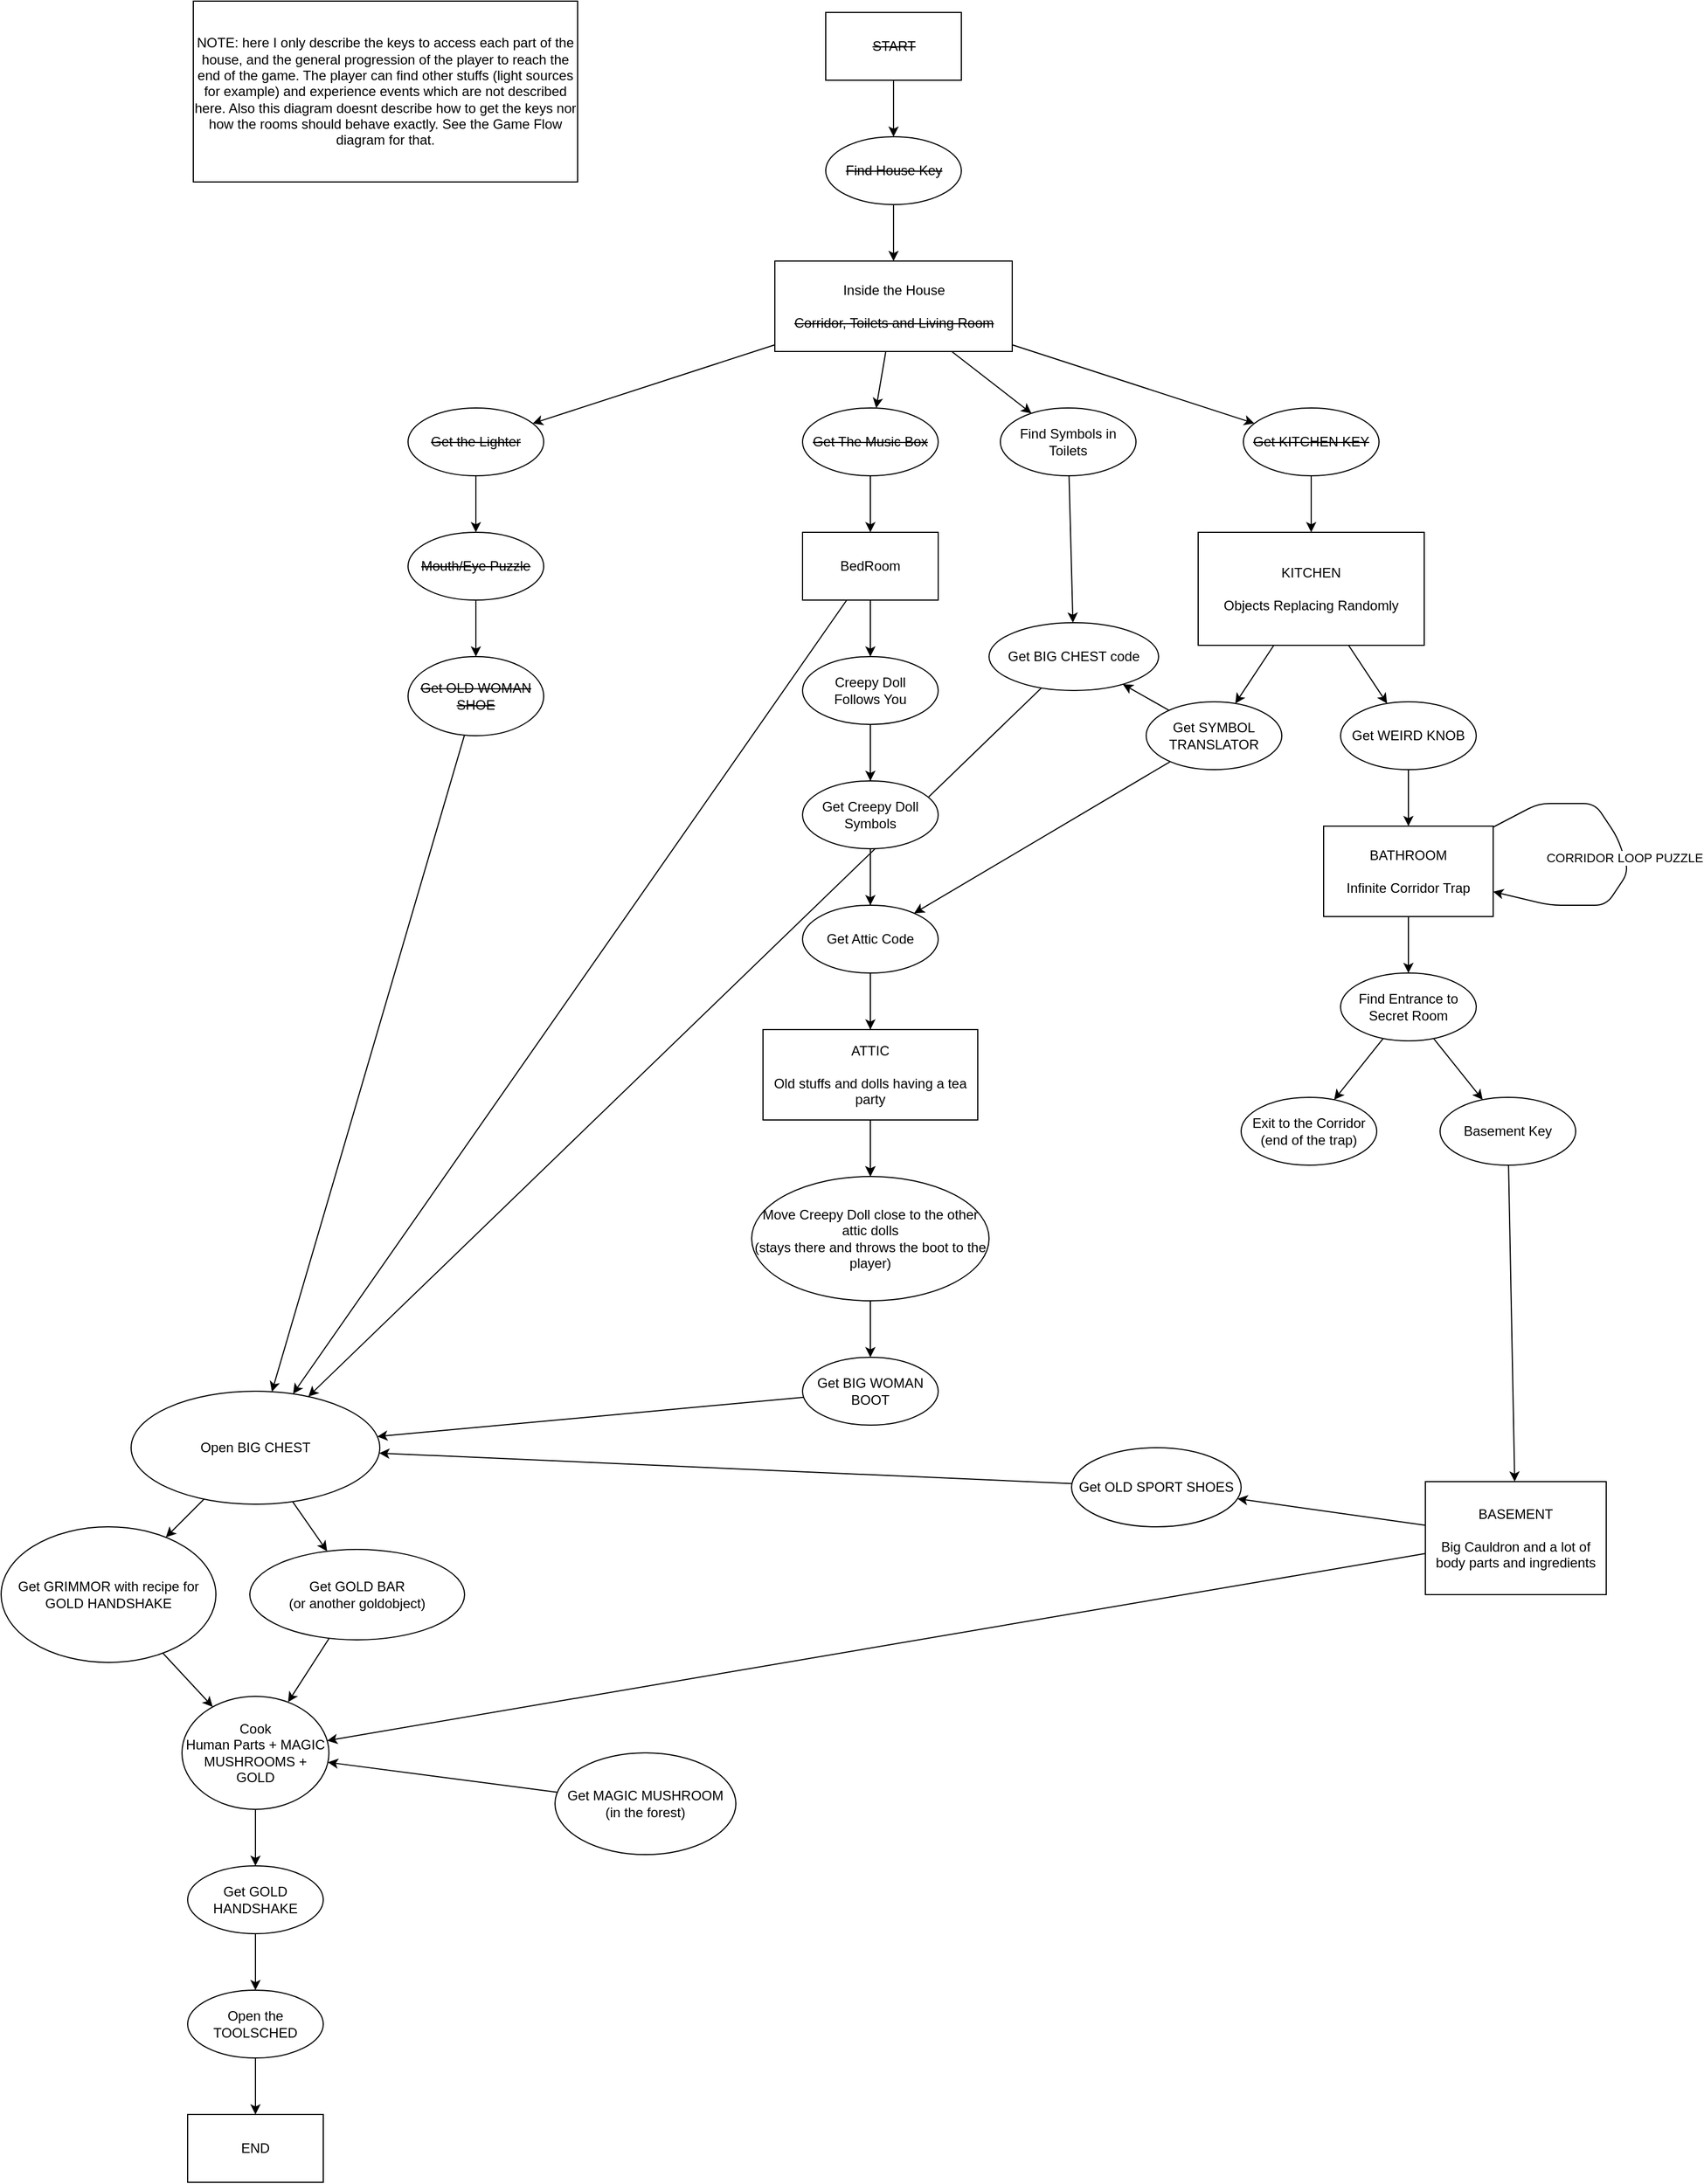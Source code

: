 <mxfile>
    <diagram id="uLco6t-F94_75e--PfTd" name="Page-1">
        <mxGraphModel dx="1827" dy="838" grid="1" gridSize="10" guides="1" tooltips="1" connect="1" arrows="1" fold="1" page="1" pageScale="1" pageWidth="850" pageHeight="1100" background="none" math="0" shadow="0">
            <root>
                <mxCell id="0"/>
                <mxCell id="1" parent="0"/>
                <mxCell id="53" value="" style="edgeStyle=none;html=1;" parent="1" source="30" target="52" edge="1">
                    <mxGeometry relative="1" as="geometry"/>
                </mxCell>
                <mxCell id="5" value="" style="edgeStyle=none;html=1;" parent="1" source="2" target="4" edge="1">
                    <mxGeometry relative="1" as="geometry"/>
                </mxCell>
                <mxCell id="2" value="&lt;strike&gt;START&lt;/strike&gt;" style="whiteSpace=wrap;html=1;" parent="1" vertex="1">
                    <mxGeometry x="849.5" y="20" width="120" height="60" as="geometry"/>
                </mxCell>
                <mxCell id="7" value="" style="edgeStyle=none;html=1;" parent="1" source="4" target="6" edge="1">
                    <mxGeometry relative="1" as="geometry"/>
                </mxCell>
                <mxCell id="4" value="&lt;strike&gt;Find House Key&lt;/strike&gt;" style="ellipse;whiteSpace=wrap;html=1;" parent="1" vertex="1">
                    <mxGeometry x="849.5" y="130" width="120" height="60" as="geometry"/>
                </mxCell>
                <mxCell id="9" value="" style="edgeStyle=none;html=1;" parent="1" source="6" target="8" edge="1">
                    <mxGeometry relative="1" as="geometry"/>
                </mxCell>
                <mxCell id="15" value="" style="edgeStyle=none;html=1;" parent="1" source="6" target="14" edge="1">
                    <mxGeometry relative="1" as="geometry"/>
                </mxCell>
                <mxCell id="19" value="" style="edgeStyle=none;html=1;" parent="1" source="6" target="18" edge="1">
                    <mxGeometry relative="1" as="geometry"/>
                </mxCell>
                <mxCell id="25" value="" style="edgeStyle=none;html=1;" parent="1" source="6" target="24" edge="1">
                    <mxGeometry relative="1" as="geometry"/>
                </mxCell>
                <mxCell id="6" value="Inside the House&lt;br&gt;&lt;br&gt;&lt;strike&gt;Corridor, Toilets and Living Room&lt;/strike&gt;" style="whiteSpace=wrap;html=1;" parent="1" vertex="1">
                    <mxGeometry x="804.5" y="240" width="210" height="80" as="geometry"/>
                </mxCell>
                <mxCell id="11" value="" style="edgeStyle=none;html=1;" parent="1" source="8" target="10" edge="1">
                    <mxGeometry relative="1" as="geometry"/>
                </mxCell>
                <mxCell id="8" value="&lt;strike&gt;Get the Lighter&lt;/strike&gt;" style="ellipse;whiteSpace=wrap;html=1;" parent="1" vertex="1">
                    <mxGeometry x="480" y="370" width="120" height="60" as="geometry"/>
                </mxCell>
                <mxCell id="13" value="" style="edgeStyle=none;html=1;" parent="1" source="10" target="12" edge="1">
                    <mxGeometry relative="1" as="geometry"/>
                </mxCell>
                <mxCell id="10" value="&lt;strike&gt;Mouth/Eye Puzzle&lt;/strike&gt;" style="ellipse;whiteSpace=wrap;html=1;" parent="1" vertex="1">
                    <mxGeometry x="480" y="480" width="120" height="60" as="geometry"/>
                </mxCell>
                <mxCell id="67" style="edgeStyle=none;html=1;" parent="1" source="12" target="52" edge="1">
                    <mxGeometry relative="1" as="geometry"/>
                </mxCell>
                <mxCell id="12" value="&lt;strike&gt;Get OLD WOMAN SHOE&lt;/strike&gt;" style="ellipse;whiteSpace=wrap;html=1;" parent="1" vertex="1">
                    <mxGeometry x="480" y="590" width="120" height="70" as="geometry"/>
                </mxCell>
                <mxCell id="17" value="" style="edgeStyle=none;html=1;" parent="1" source="14" target="16" edge="1">
                    <mxGeometry relative="1" as="geometry"/>
                </mxCell>
                <mxCell id="14" value="&lt;strike&gt;Get The Music Box&lt;/strike&gt;" style="ellipse;whiteSpace=wrap;html=1;" parent="1" vertex="1">
                    <mxGeometry x="829" y="370" width="120" height="60" as="geometry"/>
                </mxCell>
                <mxCell id="21" value="" style="edgeStyle=none;html=1;" parent="1" source="16" target="20" edge="1">
                    <mxGeometry relative="1" as="geometry"/>
                </mxCell>
                <mxCell id="86" style="edgeStyle=none;html=1;" parent="1" source="16" target="52" edge="1">
                    <mxGeometry relative="1" as="geometry"/>
                </mxCell>
                <mxCell id="16" value="BedRoom" style="whiteSpace=wrap;html=1;" parent="1" vertex="1">
                    <mxGeometry x="829" y="480" width="120" height="60" as="geometry"/>
                </mxCell>
                <mxCell id="31" value="" style="edgeStyle=none;html=1;" parent="1" source="18" target="30" edge="1">
                    <mxGeometry relative="1" as="geometry"/>
                </mxCell>
                <mxCell id="18" value="Find Symbols in Toilets" style="ellipse;whiteSpace=wrap;html=1;" parent="1" vertex="1">
                    <mxGeometry x="1004" y="370" width="120" height="60" as="geometry"/>
                </mxCell>
                <mxCell id="23" value="" style="edgeStyle=none;html=1;" parent="1" source="20" target="22" edge="1">
                    <mxGeometry relative="1" as="geometry"/>
                </mxCell>
                <mxCell id="87" style="edgeStyle=none;html=1;" parent="1" source="20" target="73" edge="1">
                    <mxGeometry relative="1" as="geometry"/>
                </mxCell>
                <mxCell id="20" value="Creepy Doll&lt;br&gt;Follows You" style="ellipse;whiteSpace=wrap;html=1;" parent="1" vertex="1">
                    <mxGeometry x="829" y="590" width="120" height="60" as="geometry"/>
                </mxCell>
                <mxCell id="36" style="edgeStyle=none;html=1;" parent="1" source="22" target="34" edge="1">
                    <mxGeometry relative="1" as="geometry"/>
                </mxCell>
                <mxCell id="22" value="Get Creepy Doll&lt;br&gt;Symbols" style="ellipse;whiteSpace=wrap;html=1;" parent="1" vertex="1">
                    <mxGeometry x="829" y="700" width="120" height="60" as="geometry"/>
                </mxCell>
                <mxCell id="27" value="" style="edgeStyle=none;html=1;" parent="1" source="24" target="26" edge="1">
                    <mxGeometry relative="1" as="geometry"/>
                </mxCell>
                <mxCell id="24" value="&lt;strike&gt;Get KITCHEN KEY&lt;/strike&gt;" style="ellipse;whiteSpace=wrap;html=1;" parent="1" vertex="1">
                    <mxGeometry x="1219" y="370" width="120" height="60" as="geometry"/>
                </mxCell>
                <mxCell id="29" value="" style="edgeStyle=none;html=1;" parent="1" source="26" target="28" edge="1">
                    <mxGeometry relative="1" as="geometry"/>
                </mxCell>
                <mxCell id="40" value="" style="edgeStyle=none;html=1;" parent="1" source="26" target="39" edge="1">
                    <mxGeometry relative="1" as="geometry"/>
                </mxCell>
                <mxCell id="26" value="KITCHEN&lt;br&gt;&lt;br&gt;Objects Replacing Randomly" style="whiteSpace=wrap;html=1;" parent="1" vertex="1">
                    <mxGeometry x="1179" y="480" width="200" height="100" as="geometry"/>
                </mxCell>
                <mxCell id="32" style="edgeStyle=none;html=1;" parent="1" source="28" target="30" edge="1">
                    <mxGeometry relative="1" as="geometry"/>
                </mxCell>
                <mxCell id="35" value="" style="edgeStyle=none;html=1;" parent="1" source="28" target="34" edge="1">
                    <mxGeometry relative="1" as="geometry"/>
                </mxCell>
                <mxCell id="28" value="Get SYMBOL TRANSLATOR" style="ellipse;whiteSpace=wrap;html=1;" parent="1" vertex="1">
                    <mxGeometry x="1133" y="630" width="120" height="60" as="geometry"/>
                </mxCell>
                <mxCell id="30" value="Get BIG CHEST code" style="ellipse;whiteSpace=wrap;html=1;" parent="1" vertex="1">
                    <mxGeometry x="994" y="560" width="150" height="60" as="geometry"/>
                </mxCell>
                <mxCell id="38" value="" style="edgeStyle=none;html=1;" parent="1" source="34" target="37" edge="1">
                    <mxGeometry relative="1" as="geometry"/>
                </mxCell>
                <mxCell id="34" value="Get Attic Code" style="ellipse;whiteSpace=wrap;html=1;" parent="1" vertex="1">
                    <mxGeometry x="829" y="810" width="120" height="60" as="geometry"/>
                </mxCell>
                <mxCell id="74" value="" style="edgeStyle=none;html=1;" parent="1" source="37" target="73" edge="1">
                    <mxGeometry relative="1" as="geometry"/>
                </mxCell>
                <mxCell id="37" value="ATTIC&lt;br&gt;&lt;br&gt;Old stuffs and dolls having a tea party" style="whiteSpace=wrap;html=1;" parent="1" vertex="1">
                    <mxGeometry x="794" y="920" width="190" height="80" as="geometry"/>
                </mxCell>
                <mxCell id="42" value="" style="edgeStyle=none;html=1;" parent="1" source="39" target="41" edge="1">
                    <mxGeometry relative="1" as="geometry"/>
                </mxCell>
                <mxCell id="39" value="Get WEIRD KNOB" style="ellipse;whiteSpace=wrap;html=1;" parent="1" vertex="1">
                    <mxGeometry x="1305" y="630" width="120" height="60" as="geometry"/>
                </mxCell>
                <mxCell id="45" value="" style="edgeStyle=none;html=1;" parent="1" source="41" target="44" edge="1">
                    <mxGeometry relative="1" as="geometry"/>
                </mxCell>
                <mxCell id="41" value="BATHROOM&lt;br&gt;&lt;br&gt;Infinite Corridor Trap" style="whiteSpace=wrap;html=1;" parent="1" vertex="1">
                    <mxGeometry x="1290" y="740" width="150" height="80" as="geometry"/>
                </mxCell>
                <mxCell id="43" value="CORRIDOR LOOP PUZZLE" style="edgeStyle=none;html=1;" parent="1" source="41" target="41" edge="1">
                    <mxGeometry relative="1" as="geometry">
                        <Array as="points">
                            <mxPoint x="1480" y="720"/>
                            <mxPoint x="1530" y="720"/>
                            <mxPoint x="1550" y="750"/>
                            <mxPoint x="1560" y="780"/>
                            <mxPoint x="1540" y="810"/>
                            <mxPoint x="1490" y="810"/>
                        </Array>
                    </mxGeometry>
                </mxCell>
                <mxCell id="47" value="" style="edgeStyle=none;html=1;" parent="1" source="44" target="46" edge="1">
                    <mxGeometry relative="1" as="geometry"/>
                </mxCell>
                <mxCell id="49" value="" style="edgeStyle=none;html=1;" parent="1" source="44" target="48" edge="1">
                    <mxGeometry relative="1" as="geometry"/>
                </mxCell>
                <mxCell id="44" value="Find Entrance to Secret Room" style="ellipse;whiteSpace=wrap;html=1;" parent="1" vertex="1">
                    <mxGeometry x="1305" y="870" width="120" height="60" as="geometry"/>
                </mxCell>
                <mxCell id="46" value="Exit to the Corridor&lt;br&gt;(end of the trap)" style="ellipse;whiteSpace=wrap;html=1;" parent="1" vertex="1">
                    <mxGeometry x="1217" y="980" width="120" height="60" as="geometry"/>
                </mxCell>
                <mxCell id="51" value="" style="edgeStyle=none;html=1;" parent="1" source="48" target="50" edge="1">
                    <mxGeometry relative="1" as="geometry"/>
                </mxCell>
                <mxCell id="48" value="Basement Key" style="ellipse;whiteSpace=wrap;html=1;" parent="1" vertex="1">
                    <mxGeometry x="1393" y="980" width="120" height="60" as="geometry"/>
                </mxCell>
                <mxCell id="55" value="" style="edgeStyle=none;html=1;" parent="1" source="50" target="54" edge="1">
                    <mxGeometry relative="1" as="geometry"/>
                </mxCell>
                <mxCell id="69" value="" style="edgeStyle=none;html=1;" parent="1" source="50" target="68" edge="1">
                    <mxGeometry relative="1" as="geometry"/>
                </mxCell>
                <mxCell id="50" value="BASEMENT&lt;br&gt;&lt;br&gt;Big Cauldron and a lot of body parts and ingredients" style="whiteSpace=wrap;html=1;" parent="1" vertex="1">
                    <mxGeometry x="1380" y="1320" width="160" height="100" as="geometry"/>
                </mxCell>
                <mxCell id="57" value="" style="edgeStyle=none;html=1;" parent="1" source="52" target="56" edge="1">
                    <mxGeometry relative="1" as="geometry"/>
                </mxCell>
                <mxCell id="82" value="" style="edgeStyle=none;html=1;" parent="1" source="52" target="81" edge="1">
                    <mxGeometry relative="1" as="geometry"/>
                </mxCell>
                <mxCell id="52" value="Open BIG CHEST" style="ellipse;whiteSpace=wrap;html=1;" parent="1" vertex="1">
                    <mxGeometry x="235" y="1240" width="220" height="100" as="geometry"/>
                </mxCell>
                <mxCell id="62" value="" style="edgeStyle=none;html=1;" parent="1" source="54" target="61" edge="1">
                    <mxGeometry relative="1" as="geometry"/>
                </mxCell>
                <mxCell id="54" value="Cook&lt;br&gt;Human Parts + MAGIC MUSHROOMS + GOLD" style="ellipse;whiteSpace=wrap;html=1;" parent="1" vertex="1">
                    <mxGeometry x="280" y="1510" width="130" height="100" as="geometry"/>
                </mxCell>
                <mxCell id="58" style="edgeStyle=none;html=1;" parent="1" source="56" target="54" edge="1">
                    <mxGeometry relative="1" as="geometry"/>
                </mxCell>
                <mxCell id="56" value="Get GOLD BAR&lt;br&gt;(or another goldobject)" style="ellipse;whiteSpace=wrap;html=1;" parent="1" vertex="1">
                    <mxGeometry x="340" y="1380" width="190" height="80" as="geometry"/>
                </mxCell>
                <mxCell id="60" style="edgeStyle=none;html=1;" parent="1" source="59" target="54" edge="1">
                    <mxGeometry relative="1" as="geometry"/>
                </mxCell>
                <mxCell id="59" value="Get MAGIC MUSHROOM&lt;br&gt;(in the forest)" style="ellipse;whiteSpace=wrap;html=1;" parent="1" vertex="1">
                    <mxGeometry x="610" y="1560" width="160" height="90" as="geometry"/>
                </mxCell>
                <mxCell id="64" value="" style="edgeStyle=none;html=1;" parent="1" source="61" target="63" edge="1">
                    <mxGeometry relative="1" as="geometry"/>
                </mxCell>
                <mxCell id="61" value="Get GOLD HANDSHAKE" style="ellipse;whiteSpace=wrap;html=1;" parent="1" vertex="1">
                    <mxGeometry x="285" y="1660" width="120" height="60" as="geometry"/>
                </mxCell>
                <mxCell id="66" value="" style="edgeStyle=none;html=1;" parent="1" source="63" target="65" edge="1">
                    <mxGeometry relative="1" as="geometry"/>
                </mxCell>
                <mxCell id="63" value="Open the TOOLSCHED" style="ellipse;whiteSpace=wrap;html=1;" parent="1" vertex="1">
                    <mxGeometry x="285" y="1770" width="120" height="60" as="geometry"/>
                </mxCell>
                <mxCell id="65" value="END" style="whiteSpace=wrap;html=1;" parent="1" vertex="1">
                    <mxGeometry x="285" y="1880" width="120" height="60" as="geometry"/>
                </mxCell>
                <mxCell id="70" style="edgeStyle=none;html=1;" parent="1" source="68" target="52" edge="1">
                    <mxGeometry relative="1" as="geometry"/>
                </mxCell>
                <mxCell id="68" value="Get OLD SPORT SHOES" style="ellipse;whiteSpace=wrap;html=1;" parent="1" vertex="1">
                    <mxGeometry x="1067" y="1290" width="150" height="70" as="geometry"/>
                </mxCell>
                <mxCell id="76" value="" style="edgeStyle=none;html=1;" parent="1" source="73" target="75" edge="1">
                    <mxGeometry relative="1" as="geometry"/>
                </mxCell>
                <mxCell id="73" value="Move Creepy Doll close to the other attic dolls&lt;br&gt;(stays there and throws the boot to the player)" style="ellipse;whiteSpace=wrap;html=1;" parent="1" vertex="1">
                    <mxGeometry x="784" y="1050" width="210" height="110" as="geometry"/>
                </mxCell>
                <mxCell id="77" style="edgeStyle=none;html=1;" parent="1" source="75" target="52" edge="1">
                    <mxGeometry relative="1" as="geometry"/>
                </mxCell>
                <mxCell id="75" value="Get BIG WOMAN BOOT" style="ellipse;whiteSpace=wrap;html=1;" parent="1" vertex="1">
                    <mxGeometry x="829" y="1210" width="120" height="60" as="geometry"/>
                </mxCell>
                <mxCell id="78" value="NOTE: here I only describe the keys to access each part of the house, and the general progression of the player to reach the end of the game. The player can find other stuffs (light sources for example) and experience events which are not described here. Also this diagram doesnt describe how to get the keys nor how the rooms should behave exactly. See the Game Flow diagram for that." style="whiteSpace=wrap;html=1;" parent="1" vertex="1">
                    <mxGeometry x="290" y="10" width="340" height="160" as="geometry"/>
                </mxCell>
                <mxCell id="83" style="edgeStyle=none;html=1;" parent="1" source="81" target="54" edge="1">
                    <mxGeometry relative="1" as="geometry"/>
                </mxCell>
                <mxCell id="81" value="Get GRIMMOR with recipe for GOLD HANDSHAKE" style="ellipse;whiteSpace=wrap;html=1;" parent="1" vertex="1">
                    <mxGeometry x="120" y="1360" width="190" height="120" as="geometry"/>
                </mxCell>
            </root>
        </mxGraphModel>
    </diagram>
</mxfile>